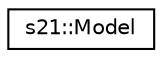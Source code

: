 digraph "Graphical Class Hierarchy"
{
 // LATEX_PDF_SIZE
  edge [fontname="Helvetica",fontsize="10",labelfontname="Helvetica",labelfontsize="10"];
  node [fontname="Helvetica",fontsize="10",shape=record];
  rankdir="LR";
  Node0 [label="s21::Model",height=0.2,width=0.4,color="black", fillcolor="white", style="filled",URL="$classs21_1_1Model.html",tooltip="Base class of the model."];
}
